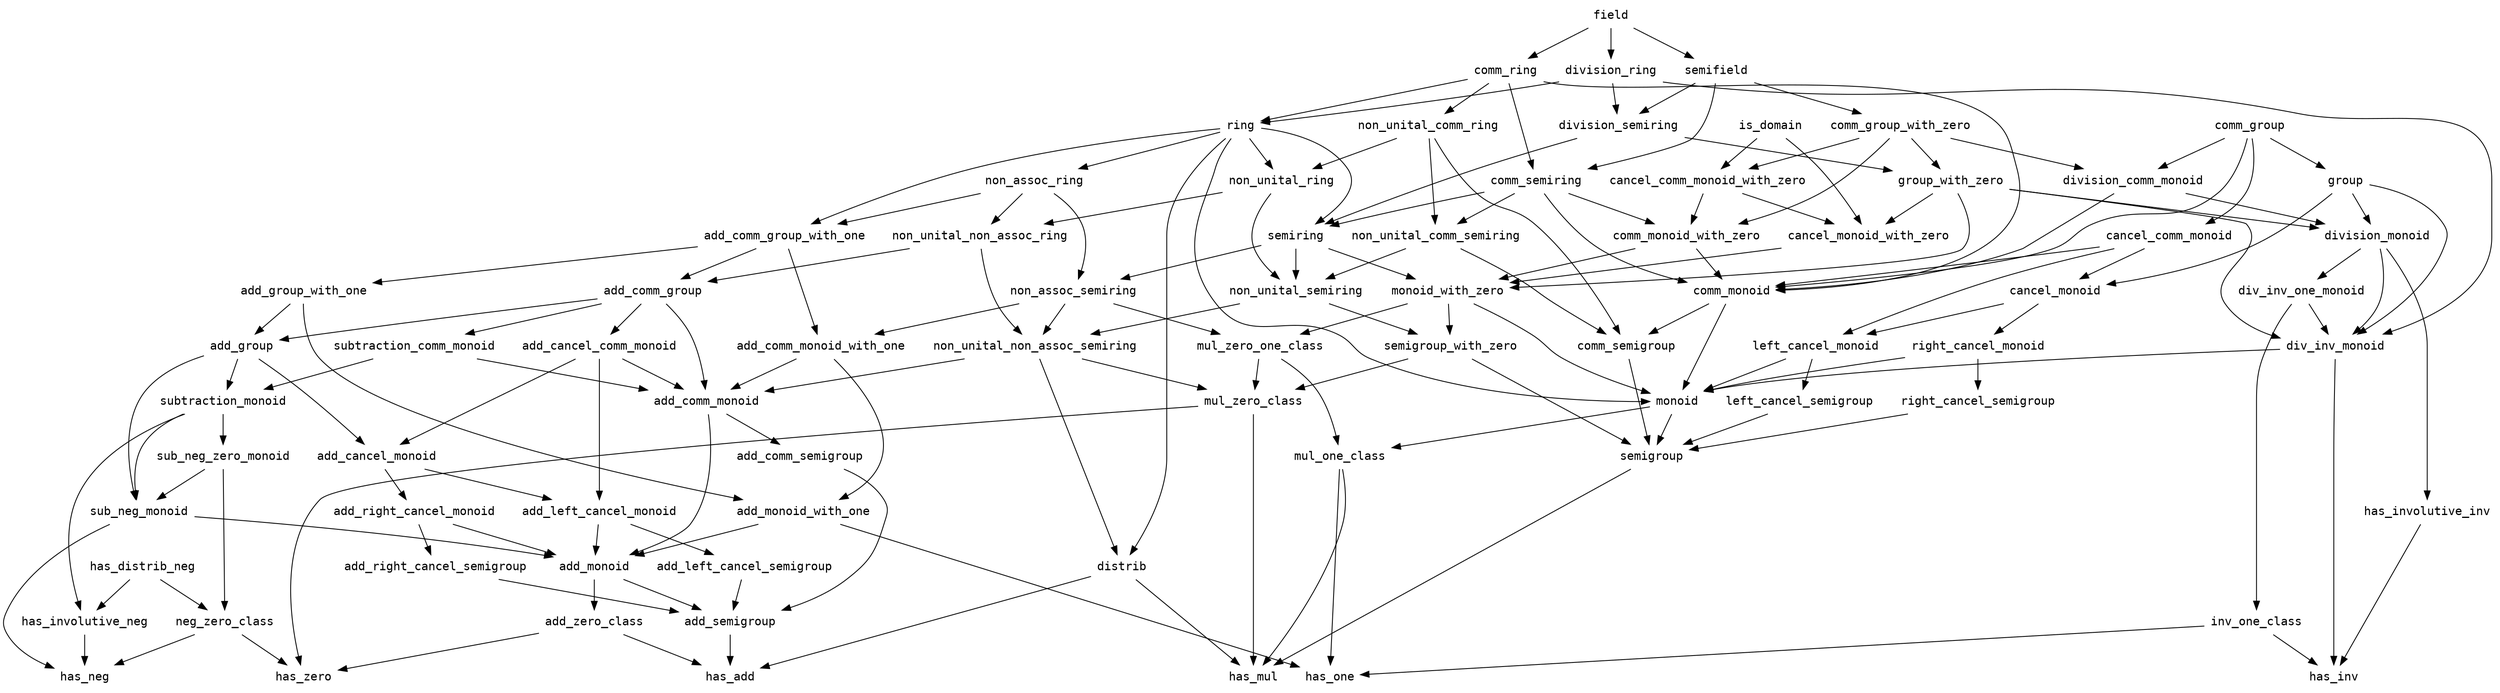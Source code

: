 strict digraph "" {
	comm_monoid_with_zero	[fontname=inconsolata,
		height=0,
		margin="0.1,0.1",
		shape=plaintext,
		typ=class,
		width=0];
	monoid_with_zero	[fontname=inconsolata,
		height=0,
		margin="0.1,0.1",
		shape=plaintext,
		typ=class,
		width=0];
	comm_monoid_with_zero -> monoid_with_zero;
	comm_monoid	[fontname=inconsolata,
		height=0,
		margin="0.1,0.1",
		shape=plaintext,
		typ=class,
		width=0];
	comm_monoid_with_zero -> comm_monoid;
	comm_semiring	[fontname=inconsolata,
		height=0,
		margin="0.1,0.1",
		shape=plaintext,
		typ=class,
		width=0];
	comm_semiring -> comm_monoid_with_zero;
	non_unital_comm_semiring	[fontname=inconsolata,
		height=0,
		margin="0.1,0.1",
		shape=plaintext,
		typ=class,
		width=0];
	comm_semiring -> non_unital_comm_semiring;
	comm_semiring -> comm_monoid;
	semiring	[fontname=inconsolata,
		height=0,
		margin="0.1,0.1",
		shape=plaintext,
		typ=class,
		width=0];
	comm_semiring -> semiring;
	semifield	[fontname=inconsolata,
		height=0,
		margin="0.1,0.1",
		shape=plaintext,
		typ=class,
		width=0];
	semifield -> comm_semiring;
	comm_group_with_zero	[fontname=inconsolata,
		height=0,
		margin="0.1,0.1",
		shape=plaintext,
		typ=class,
		width=0];
	semifield -> comm_group_with_zero;
	division_semiring	[fontname=inconsolata,
		height=0,
		margin="0.1,0.1",
		shape=plaintext,
		typ=class,
		width=0];
	semifield -> division_semiring;
	division_monoid	[fontname=inconsolata,
		height=0,
		margin="0.1,0.1",
		shape=plaintext,
		typ=class,
		width=0];
	div_inv_monoid	[fontname=inconsolata,
		height=0,
		margin="0.1,0.1",
		shape=plaintext,
		typ=class,
		width=0];
	division_monoid -> div_inv_monoid;
	div_inv_one_monoid	[fontname=inconsolata,
		height=0,
		margin="0.1,0.1",
		shape=plaintext,
		typ=class,
		width=0];
	division_monoid -> div_inv_one_monoid;
	has_involutive_inv	[fontname=inconsolata,
		height=0,
		margin="0.1,0.1",
		shape=plaintext,
		typ=class,
		width=0];
	division_monoid -> has_involutive_inv;
	group_with_zero	[fontname=inconsolata,
		height=0,
		margin="0.1,0.1",
		shape=plaintext,
		typ=class,
		width=0];
	group_with_zero -> division_monoid;
	group_with_zero -> monoid_with_zero;
	cancel_monoid_with_zero	[fontname=inconsolata,
		height=0,
		margin="0.1,0.1",
		shape=plaintext,
		typ=class,
		width=0];
	group_with_zero -> cancel_monoid_with_zero;
	group_with_zero -> div_inv_monoid;
	add_left_cancel_monoid	[fontname=inconsolata,
		height=0,
		margin="0.1,0.1",
		shape=plaintext,
		typ=class,
		width=0];
	add_monoid	[fontname=inconsolata,
		height=0,
		margin="0.1,0.1",
		shape=plaintext,
		typ=class,
		width=0];
	add_left_cancel_monoid -> add_monoid;
	add_left_cancel_semigroup	[fontname=inconsolata,
		height=0,
		margin="0.1,0.1",
		shape=plaintext,
		typ=class,
		width=0];
	add_left_cancel_monoid -> add_left_cancel_semigroup;
	add_cancel_comm_monoid	[fontname=inconsolata,
		height=0,
		margin="0.1,0.1",
		shape=plaintext,
		typ=class,
		width=0];
	add_cancel_comm_monoid -> add_left_cancel_monoid;
	add_comm_monoid	[fontname=inconsolata,
		height=0,
		margin="0.1,0.1",
		shape=plaintext,
		typ=class,
		width=0];
	add_cancel_comm_monoid -> add_comm_monoid;
	add_cancel_monoid	[fontname=inconsolata,
		height=0,
		margin="0.1,0.1",
		shape=plaintext,
		typ=class,
		width=0];
	add_cancel_comm_monoid -> add_cancel_monoid;
	comm_group	[fontname=inconsolata,
		height=0,
		margin="0.1,0.1",
		shape=plaintext,
		typ=class,
		width=0];
	group	[fontname=inconsolata,
		height=0,
		margin="0.1,0.1",
		shape=plaintext,
		typ=class,
		width=0];
	comm_group -> group;
	division_comm_monoid	[fontname=inconsolata,
		height=0,
		margin="0.1,0.1",
		shape=plaintext,
		typ=class,
		width=0];
	comm_group -> division_comm_monoid;
	comm_group -> comm_monoid;
	cancel_comm_monoid	[fontname=inconsolata,
		height=0,
		margin="0.1,0.1",
		shape=plaintext,
		typ=class,
		width=0];
	comm_group -> cancel_comm_monoid;
	add_zero_class	[fontname=inconsolata,
		height=0,
		margin="0.1,0.1",
		shape=plaintext,
		typ=class,
		width=0];
	add_monoid -> add_zero_class;
	add_semigroup	[fontname=inconsolata,
		height=0,
		margin="0.1,0.1",
		shape=plaintext,
		typ=class,
		width=0];
	add_monoid -> add_semigroup;
	monoid	[fontname=inconsolata,
		height=0,
		margin="0.1,0.1",
		shape=plaintext,
		typ=class,
		width=0];
	monoid_with_zero -> monoid;
	semigroup_with_zero	[fontname=inconsolata,
		height=0,
		margin="0.1,0.1",
		shape=plaintext,
		typ=class,
		width=0];
	monoid_with_zero -> semigroup_with_zero;
	mul_zero_one_class	[fontname=inconsolata,
		height=0,
		margin="0.1,0.1",
		shape=plaintext,
		typ=class,
		width=0];
	monoid_with_zero -> mul_zero_one_class;
	cancel_monoid_with_zero -> monoid_with_zero;
	sub_neg_monoid	[fontname=inconsolata,
		height=0,
		margin="0.1,0.1",
		shape=plaintext,
		typ=class,
		width=0];
	sub_neg_monoid -> add_monoid;
	has_neg	[fontname=inconsolata,
		height=0,
		margin="0.1,0.1",
		rank=0,
		shape=plaintext,
		typ=class,
		width=0];
	sub_neg_monoid -> has_neg;
	non_unital_semiring	[fontname=inconsolata,
		height=0,
		margin="0.1,0.1",
		shape=plaintext,
		typ=class,
		width=0];
	non_unital_comm_semiring -> non_unital_semiring;
	comm_semigroup	[fontname=inconsolata,
		height=0,
		margin="0.1,0.1",
		shape=plaintext,
		typ=class,
		width=0];
	non_unital_comm_semiring -> comm_semigroup;
	non_unital_comm_ring	[fontname=inconsolata,
		height=0,
		margin="0.1,0.1",
		shape=plaintext,
		typ=class,
		width=0];
	non_unital_comm_ring -> non_unital_comm_semiring;
	non_unital_ring	[fontname=inconsolata,
		height=0,
		margin="0.1,0.1",
		shape=plaintext,
		typ=class,
		width=0];
	non_unital_comm_ring -> non_unital_ring;
	non_unital_comm_ring -> comm_semigroup;
	add_monoid_with_one	[fontname=inconsolata,
		height=0,
		margin="0.1,0.1",
		shape=plaintext,
		typ=class,
		width=0];
	add_monoid_with_one -> add_monoid;
	has_one	[fontname=inconsolata,
		height=0,
		margin="0.1,0.1",
		rank=0,
		shape=plaintext,
		typ=class,
		width=0];
	add_monoid_with_one -> has_one;
	group -> division_monoid;
	group -> div_inv_monoid;
	cancel_monoid	[fontname=inconsolata,
		height=0,
		margin="0.1,0.1",
		shape=plaintext,
		typ=class,
		width=0];
	group -> cancel_monoid;
	neg_zero_class	[fontname=inconsolata,
		height=0,
		margin="0.1,0.1",
		shape=plaintext,
		typ=class,
		width=0];
	has_zero	[fontname=inconsolata,
		height=0,
		margin="0.1,0.1",
		rank=0,
		shape=plaintext,
		typ=class,
		width=0];
	neg_zero_class -> has_zero;
	neg_zero_class -> has_neg;
	has_distrib_neg	[fontname=inconsolata,
		height=0,
		margin="0.1,0.1",
		shape=plaintext,
		typ=class,
		width=0];
	has_distrib_neg -> neg_zero_class;
	has_involutive_neg	[fontname=inconsolata,
		height=0,
		margin="0.1,0.1",
		shape=plaintext,
		typ=class,
		width=0];
	has_distrib_neg -> has_involutive_neg;
	add_comm_monoid_with_one	[fontname=inconsolata,
		height=0,
		margin="0.1,0.1",
		shape=plaintext,
		typ=class,
		width=0];
	add_comm_monoid_with_one -> add_monoid_with_one;
	add_comm_monoid_with_one -> add_comm_monoid;
	add_comm_group_with_one	[fontname=inconsolata,
		height=0,
		margin="0.1,0.1",
		shape=plaintext,
		typ=class,
		width=0];
	add_comm_group_with_one -> add_comm_monoid_with_one;
	add_comm_group	[fontname=inconsolata,
		height=0,
		margin="0.1,0.1",
		shape=plaintext,
		typ=class,
		width=0];
	add_comm_group_with_one -> add_comm_group;
	add_group_with_one	[fontname=inconsolata,
		height=0,
		margin="0.1,0.1",
		shape=plaintext,
		typ=class,
		width=0];
	add_comm_group_with_one -> add_group_with_one;
	sub_neg_zero_monoid	[fontname=inconsolata,
		height=0,
		margin="0.1,0.1",
		shape=plaintext,
		typ=class,
		width=0];
	sub_neg_zero_monoid -> sub_neg_monoid;
	sub_neg_zero_monoid -> neg_zero_class;
	is_domain	[fontname=inconsolata,
		height=0,
		margin="0.1,0.1",
		shape=plaintext,
		typ=class,
		width=0];
	is_domain -> cancel_monoid_with_zero;
	cancel_comm_monoid_with_zero	[fontname=inconsolata,
		height=0,
		margin="0.1,0.1",
		shape=plaintext,
		typ=class,
		width=0];
	is_domain -> cancel_comm_monoid_with_zero;
	has_add	[fontname=inconsolata,
		height=0,
		margin="0.1,0.1",
		rank=0,
		shape=plaintext,
		typ=class,
		width=0];
	add_zero_class -> has_add;
	add_zero_class -> has_zero;
	mul_one_class	[fontname=inconsolata,
		height=0,
		margin="0.1,0.1",
		shape=plaintext,
		typ=class,
		width=0];
	monoid -> mul_one_class;
	semigroup	[fontname=inconsolata,
		height=0,
		margin="0.1,0.1",
		shape=plaintext,
		typ=class,
		width=0];
	monoid -> semigroup;
	ring	[fontname=inconsolata,
		height=0,
		margin="0.1,0.1",
		shape=plaintext,
		typ=class,
		width=0];
	ring -> add_comm_group_with_one;
	ring -> monoid;
	distrib	[fontname=inconsolata,
		height=0,
		margin="0.1,0.1",
		shape=plaintext,
		typ=class,
		width=0];
	ring -> distrib;
	ring -> semiring;
	ring -> non_unital_ring;
	non_assoc_ring	[fontname=inconsolata,
		height=0,
		margin="0.1,0.1",
		shape=plaintext,
		typ=class,
		width=0];
	ring -> non_assoc_ring;
	division_comm_monoid -> division_monoid;
	division_comm_monoid -> comm_monoid;
	comm_group_with_zero -> comm_monoid_with_zero;
	comm_group_with_zero -> group_with_zero;
	comm_group_with_zero -> division_comm_monoid;
	comm_group_with_zero -> cancel_comm_monoid_with_zero;
	comm_ring	[fontname=inconsolata,
		height=0,
		margin="0.1,0.1",
		shape=plaintext,
		typ=class,
		width=0];
	comm_ring -> comm_semiring;
	comm_ring -> non_unital_comm_ring;
	comm_ring -> ring;
	comm_ring -> comm_monoid;
	has_mul	[fontname=inconsolata,
		height=0,
		margin="0.1,0.1",
		rank=0,
		shape=plaintext,
		typ=class,
		width=0];
	mul_one_class -> has_mul;
	mul_one_class -> has_one;
	add_comm_monoid -> add_monoid;
	add_comm_semigroup	[fontname=inconsolata,
		height=0,
		margin="0.1,0.1",
		shape=plaintext,
		typ=class,
		width=0];
	add_comm_monoid -> add_comm_semigroup;
	add_comm_group -> add_cancel_comm_monoid;
	add_comm_group -> add_comm_monoid;
	add_group	[fontname=inconsolata,
		height=0,
		margin="0.1,0.1",
		shape=plaintext,
		typ=class,
		width=0];
	add_comm_group -> add_group;
	subtraction_comm_monoid	[fontname=inconsolata,
		height=0,
		margin="0.1,0.1",
		shape=plaintext,
		typ=class,
		width=0];
	add_comm_group -> subtraction_comm_monoid;
	comm_monoid -> monoid;
	comm_monoid -> comm_semigroup;
	distrib -> has_add;
	distrib -> has_mul;
	non_unital_non_assoc_semiring	[fontname=inconsolata,
		height=0,
		margin="0.1,0.1",
		shape=plaintext,
		typ=class,
		width=0];
	non_unital_non_assoc_semiring -> add_comm_monoid;
	non_unital_non_assoc_semiring -> distrib;
	mul_zero_class	[fontname=inconsolata,
		height=0,
		margin="0.1,0.1",
		shape=plaintext,
		typ=class,
		width=0];
	non_unital_non_assoc_semiring -> mul_zero_class;
	division_ring	[fontname=inconsolata,
		height=0,
		margin="0.1,0.1",
		shape=plaintext,
		typ=class,
		width=0];
	division_ring -> ring;
	division_ring -> div_inv_monoid;
	division_ring -> division_semiring;
	mul_zero_class -> has_zero;
	mul_zero_class -> has_mul;
	non_assoc_semiring	[fontname=inconsolata,
		height=0,
		margin="0.1,0.1",
		shape=plaintext,
		typ=class,
		width=0];
	non_assoc_semiring -> add_comm_monoid_with_one;
	non_assoc_semiring -> non_unital_non_assoc_semiring;
	non_assoc_semiring -> mul_zero_one_class;
	semiring -> monoid_with_zero;
	semiring -> non_assoc_semiring;
	semiring -> non_unital_semiring;
	semigroup -> has_mul;
	semigroup_with_zero -> mul_zero_class;
	semigroup_with_zero -> semigroup;
	mul_zero_one_class -> mul_one_class;
	mul_zero_one_class -> mul_zero_class;
	field	[fontname=inconsolata,
		height=0,
		margin="0.1,0.1",
		shape=plaintext,
		typ=class,
		width=0];
	field -> semifield;
	field -> comm_ring;
	field -> division_ring;
	non_unital_semiring -> non_unital_non_assoc_semiring;
	non_unital_semiring -> semigroup_with_zero;
	non_unital_ring -> non_unital_semiring;
	non_unital_non_assoc_ring	[fontname=inconsolata,
		height=0,
		margin="0.1,0.1",
		shape=plaintext,
		typ=class,
		width=0];
	non_unital_ring -> non_unital_non_assoc_ring;
	add_semigroup -> has_add;
	div_inv_monoid -> monoid;
	has_inv	[fontname=inconsolata,
		height=0,
		margin="0.1,0.1",
		rank=0,
		shape=plaintext,
		typ=class,
		width=0];
	div_inv_monoid -> has_inv;
	cancel_comm_monoid -> comm_monoid;
	left_cancel_monoid	[fontname=inconsolata,
		height=0,
		margin="0.1,0.1",
		shape=plaintext,
		typ=class,
		width=0];
	cancel_comm_monoid -> left_cancel_monoid;
	cancel_comm_monoid -> cancel_monoid;
	cancel_comm_monoid_with_zero -> comm_monoid_with_zero;
	cancel_comm_monoid_with_zero -> cancel_monoid_with_zero;
	comm_semigroup -> semigroup;
	add_group -> sub_neg_monoid;
	subtraction_monoid	[fontname=inconsolata,
		height=0,
		margin="0.1,0.1",
		shape=plaintext,
		typ=class,
		width=0];
	add_group -> subtraction_monoid;
	add_group -> add_cancel_monoid;
	subtraction_monoid -> sub_neg_monoid;
	subtraction_monoid -> sub_neg_zero_monoid;
	subtraction_monoid -> has_involutive_neg;
	subtraction_comm_monoid -> add_comm_monoid;
	subtraction_comm_monoid -> subtraction_monoid;
	has_involutive_neg -> has_neg;
	add_comm_semigroup -> add_semigroup;
	left_cancel_semigroup	[fontname=inconsolata,
		height=0,
		margin="0.1,0.1",
		shape=plaintext,
		typ=class,
		width=0];
	left_cancel_semigroup -> semigroup;
	left_cancel_monoid -> monoid;
	left_cancel_monoid -> left_cancel_semigroup;
	non_assoc_ring -> add_comm_group_with_one;
	non_assoc_ring -> non_assoc_semiring;
	non_assoc_ring -> non_unital_non_assoc_ring;
	div_inv_one_monoid -> div_inv_monoid;
	inv_one_class	[fontname=inconsolata,
		height=0,
		margin="0.1,0.1",
		shape=plaintext,
		typ=class,
		width=0];
	div_inv_one_monoid -> inv_one_class;
	right_cancel_monoid	[fontname=inconsolata,
		height=0,
		margin="0.1,0.1",
		shape=plaintext,
		typ=class,
		width=0];
	right_cancel_monoid -> monoid;
	right_cancel_semigroup	[fontname=inconsolata,
		height=0,
		margin="0.1,0.1",
		shape=plaintext,
		typ=class,
		width=0];
	right_cancel_monoid -> right_cancel_semigroup;
	cancel_monoid -> left_cancel_monoid;
	cancel_monoid -> right_cancel_monoid;
	add_group_with_one -> add_monoid_with_one;
	add_group_with_one -> add_group;
	non_unital_non_assoc_ring -> add_comm_group;
	non_unital_non_assoc_ring -> non_unital_non_assoc_semiring;
	add_right_cancel_monoid	[fontname=inconsolata,
		height=0,
		margin="0.1,0.1",
		shape=plaintext,
		typ=class,
		width=0];
	add_right_cancel_monoid -> add_monoid;
	add_right_cancel_semigroup	[fontname=inconsolata,
		height=0,
		margin="0.1,0.1",
		shape=plaintext,
		typ=class,
		width=0];
	add_right_cancel_monoid -> add_right_cancel_semigroup;
	add_cancel_monoid -> add_left_cancel_monoid;
	add_cancel_monoid -> add_right_cancel_monoid;
	add_left_cancel_semigroup -> add_semigroup;
	inv_one_class -> has_one;
	inv_one_class -> has_inv;
	has_involutive_inv -> has_inv;
	division_semiring -> group_with_zero;
	division_semiring -> semiring;
	add_right_cancel_semigroup -> add_semigroup;
	right_cancel_semigroup -> semigroup;
	{rank=same; has_one; has_zero; has_add; has_neg; has_inv; has_mul }
}
